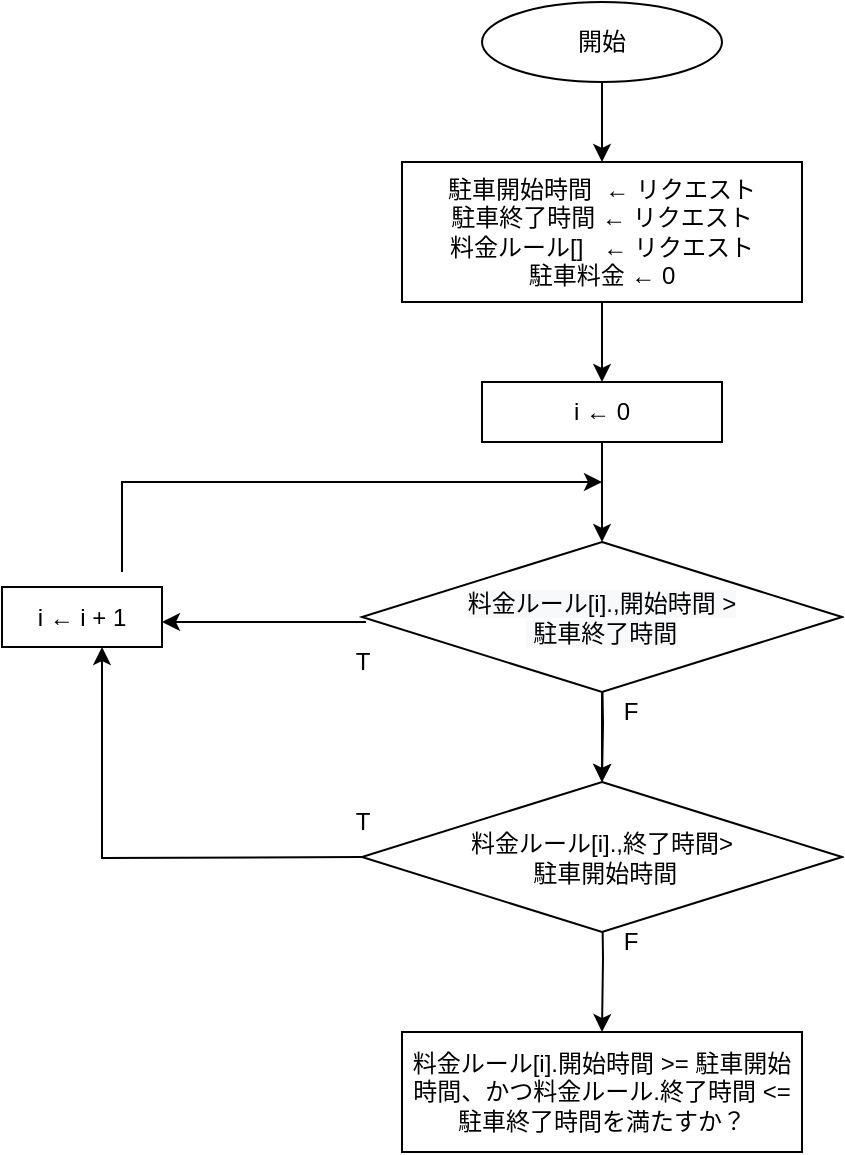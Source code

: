 <mxfile version="16.4.5" type="github">
  <diagram id="bapTYhmrrrZhtBllUPvY" name="Page-1">
    <mxGraphModel dx="880" dy="499" grid="1" gridSize="10" guides="1" tooltips="1" connect="1" arrows="1" fold="1" page="1" pageScale="1" pageWidth="827" pageHeight="1169" math="0" shadow="0">
      <root>
        <mxCell id="0" />
        <mxCell id="1" parent="0" />
        <mxCell id="o21O__ECsbYPNvxW8_cj-10" value="" style="edgeStyle=orthogonalEdgeStyle;rounded=0;orthogonalLoop=1;jettySize=auto;html=1;" parent="1" source="o21O__ECsbYPNvxW8_cj-1" target="o21O__ECsbYPNvxW8_cj-3" edge="1">
          <mxGeometry relative="1" as="geometry" />
        </mxCell>
        <mxCell id="o21O__ECsbYPNvxW8_cj-1" value="開始" style="ellipse;whiteSpace=wrap;html=1;" parent="1" vertex="1">
          <mxGeometry x="340" y="10" width="120" height="40" as="geometry" />
        </mxCell>
        <mxCell id="o21O__ECsbYPNvxW8_cj-11" value="" style="edgeStyle=orthogonalEdgeStyle;rounded=0;orthogonalLoop=1;jettySize=auto;html=1;" parent="1" source="o21O__ECsbYPNvxW8_cj-3" target="o21O__ECsbYPNvxW8_cj-6" edge="1">
          <mxGeometry relative="1" as="geometry" />
        </mxCell>
        <mxCell id="o21O__ECsbYPNvxW8_cj-3" value="駐車開始時間&amp;nbsp; ← リクエスト&lt;br&gt;駐車終了時間 ← リクエスト&lt;br&gt;料金ルール[]&amp;nbsp; &amp;nbsp;← リクエスト&lt;br&gt;駐車料金 ← 0" style="whiteSpace=wrap;html=1;" parent="1" vertex="1">
          <mxGeometry x="300" y="90" width="200" height="70" as="geometry" />
        </mxCell>
        <mxCell id="o21O__ECsbYPNvxW8_cj-8" value="" style="edgeStyle=orthogonalEdgeStyle;rounded=0;orthogonalLoop=1;jettySize=auto;html=1;" parent="1" source="o21O__ECsbYPNvxW8_cj-6" edge="1">
          <mxGeometry relative="1" as="geometry">
            <mxPoint x="400" y="280" as="targetPoint" />
          </mxGeometry>
        </mxCell>
        <mxCell id="o21O__ECsbYPNvxW8_cj-6" value="i ← 0" style="rounded=0;whiteSpace=wrap;html=1;" parent="1" vertex="1">
          <mxGeometry x="340" y="200" width="120" height="30" as="geometry" />
        </mxCell>
        <mxCell id="o21O__ECsbYPNvxW8_cj-14" value="" style="edgeStyle=orthogonalEdgeStyle;rounded=0;orthogonalLoop=1;jettySize=auto;html=1;entryX=0.5;entryY=0;entryDx=0;entryDy=0;" parent="1" target="VXz7A4TB8hGQp76kZLxb-12" edge="1">
          <mxGeometry relative="1" as="geometry">
            <mxPoint x="400" y="340" as="sourcePoint" />
            <mxPoint x="400" y="390" as="targetPoint" />
          </mxGeometry>
        </mxCell>
        <mxCell id="o21O__ECsbYPNvxW8_cj-16" value="" style="edgeStyle=orthogonalEdgeStyle;rounded=0;orthogonalLoop=1;jettySize=auto;html=1;" parent="1" target="o21O__ECsbYPNvxW8_cj-15" edge="1">
          <mxGeometry relative="1" as="geometry">
            <mxPoint x="282" y="320" as="sourcePoint" />
            <Array as="points">
              <mxPoint x="230" y="320" />
              <mxPoint x="230" y="320" />
            </Array>
          </mxGeometry>
        </mxCell>
        <mxCell id="VXz7A4TB8hGQp76kZLxb-5" value="" style="edgeStyle=orthogonalEdgeStyle;rounded=0;orthogonalLoop=1;jettySize=auto;html=1;" edge="1" parent="1" target="VXz7A4TB8hGQp76kZLxb-4">
          <mxGeometry relative="1" as="geometry">
            <mxPoint x="400" y="450" as="sourcePoint" />
          </mxGeometry>
        </mxCell>
        <mxCell id="o21O__ECsbYPNvxW8_cj-15" value="i ← i + 1" style="rounded=0;whiteSpace=wrap;html=1;" parent="1" vertex="1">
          <mxGeometry x="100" y="302.5" width="80" height="30" as="geometry" />
        </mxCell>
        <mxCell id="o21O__ECsbYPNvxW8_cj-17" value="" style="endArrow=classic;html=1;rounded=0;" parent="1" edge="1">
          <mxGeometry width="50" height="50" relative="1" as="geometry">
            <mxPoint x="160" y="295" as="sourcePoint" />
            <mxPoint x="400" y="250" as="targetPoint" />
            <Array as="points">
              <mxPoint x="160" y="250" />
            </Array>
          </mxGeometry>
        </mxCell>
        <mxCell id="o21O__ECsbYPNvxW8_cj-18" value="" style="endArrow=classic;html=1;rounded=0;exitX=0;exitY=0.5;exitDx=0;exitDy=0;" parent="1" source="VXz7A4TB8hGQp76kZLxb-12" edge="1">
          <mxGeometry width="50" height="50" relative="1" as="geometry">
            <mxPoint x="290" y="422.5" as="sourcePoint" />
            <mxPoint x="150" y="332.5" as="targetPoint" />
            <Array as="points">
              <mxPoint x="150" y="438" />
            </Array>
          </mxGeometry>
        </mxCell>
        <mxCell id="VXz7A4TB8hGQp76kZLxb-4" value="料金ルール[i].開始時間 &amp;gt;= 駐車開始時間、かつ料金ルール.終了時間 &amp;lt;= 駐車終了時間を満たすか？" style="whiteSpace=wrap;html=1;rounded=0;" vertex="1" parent="1">
          <mxGeometry x="300" y="525" width="200" height="60" as="geometry" />
        </mxCell>
        <mxCell id="VXz7A4TB8hGQp76kZLxb-13" value="" style="edgeStyle=orthogonalEdgeStyle;rounded=0;orthogonalLoop=1;jettySize=auto;html=1;fontSize=12;" edge="1" parent="1" source="VXz7A4TB8hGQp76kZLxb-6" target="VXz7A4TB8hGQp76kZLxb-12">
          <mxGeometry relative="1" as="geometry" />
        </mxCell>
        <mxCell id="VXz7A4TB8hGQp76kZLxb-6" value="&lt;font&gt;&lt;span style=&quot;color: rgb(0 , 0 , 0) ; font-family: &amp;#34;helvetica&amp;#34; ; font-style: normal ; font-weight: 400 ; letter-spacing: normal ; text-align: center ; text-indent: 0px ; text-transform: none ; word-spacing: 0px ; background-color: rgb(248 , 249 , 250) ; display: inline ; float: none&quot;&gt;&lt;font style=&quot;font-size: 12px&quot;&gt;料金ルール[i].,開始時間 &amp;gt;&lt;br&gt;&amp;nbsp;駐車終了時間&lt;/font&gt;&lt;/span&gt;&lt;br style=&quot;font-size: 9px&quot;&gt;&lt;/font&gt;" style="rhombus;whiteSpace=wrap;html=1;" vertex="1" parent="1">
          <mxGeometry x="280" y="280" width="240" height="75" as="geometry" />
        </mxCell>
        <mxCell id="VXz7A4TB8hGQp76kZLxb-8" value="F" style="text;html=1;align=center;verticalAlign=middle;resizable=0;points=[];autosize=1;strokeColor=none;fillColor=none;fontSize=12;" vertex="1" parent="1">
          <mxGeometry x="404" y="355" width="20" height="20" as="geometry" />
        </mxCell>
        <mxCell id="VXz7A4TB8hGQp76kZLxb-9" value="T" style="text;html=1;align=center;verticalAlign=middle;resizable=0;points=[];autosize=1;strokeColor=none;fillColor=none;fontSize=12;" vertex="1" parent="1">
          <mxGeometry x="270" y="330" width="20" height="20" as="geometry" />
        </mxCell>
        <mxCell id="VXz7A4TB8hGQp76kZLxb-12" value="&lt;font&gt;料金ルール[i].,終了時間&amp;gt;&lt;br&gt;&amp;nbsp;駐車開始時間&lt;br style=&quot;font-size: 9px&quot;&gt;&lt;/font&gt;" style="rhombus;whiteSpace=wrap;html=1;" vertex="1" parent="1">
          <mxGeometry x="280" y="400" width="240" height="75" as="geometry" />
        </mxCell>
        <mxCell id="VXz7A4TB8hGQp76kZLxb-14" value="F" style="text;html=1;align=center;verticalAlign=middle;resizable=0;points=[];autosize=1;strokeColor=none;fillColor=none;fontSize=12;" vertex="1" parent="1">
          <mxGeometry x="404" y="470" width="20" height="20" as="geometry" />
        </mxCell>
        <mxCell id="VXz7A4TB8hGQp76kZLxb-15" value="T" style="text;html=1;align=center;verticalAlign=middle;resizable=0;points=[];autosize=1;strokeColor=none;fillColor=none;fontSize=12;" vertex="1" parent="1">
          <mxGeometry x="270" y="410" width="20" height="20" as="geometry" />
        </mxCell>
      </root>
    </mxGraphModel>
  </diagram>
</mxfile>
